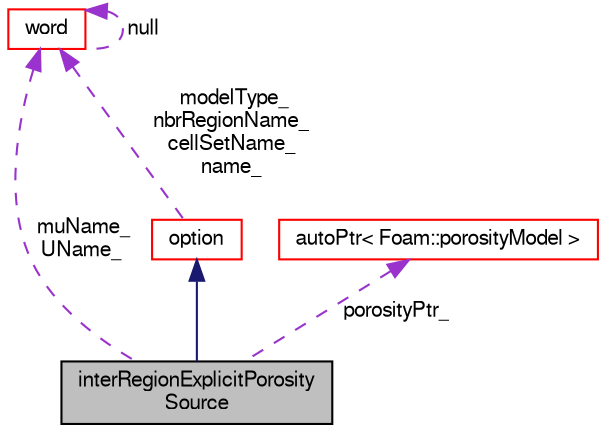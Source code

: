 digraph "interRegionExplicitPorositySource"
{
  bgcolor="transparent";
  edge [fontname="FreeSans",fontsize="10",labelfontname="FreeSans",labelfontsize="10"];
  node [fontname="FreeSans",fontsize="10",shape=record];
  Node2 [label="interRegionExplicitPorosity\lSource",height=0.2,width=0.4,color="black", fillcolor="grey75", style="filled", fontcolor="black"];
  Node3 -> Node2 [dir="back",color="midnightblue",fontsize="10",style="solid",fontname="FreeSans"];
  Node3 [label="option",height=0.2,width=0.4,color="red",URL="$a23446.html",tooltip="Finite volume options abtract base class. Provides a base set of controls, e.g. "];
  Node16 -> Node3 [dir="back",color="darkorchid3",fontsize="10",style="dashed",label=" modelType_\nnbrRegionName_\ncellSetName_\nname_" ,fontname="FreeSans"];
  Node16 [label="word",height=0.2,width=0.4,color="red",URL="$a28258.html",tooltip="A class for handling words, derived from string. "];
  Node16 -> Node16 [dir="back",color="darkorchid3",fontsize="10",style="dashed",label=" null" ,fontname="FreeSans"];
  Node52 -> Node2 [dir="back",color="darkorchid3",fontsize="10",style="dashed",label=" porosityPtr_" ,fontname="FreeSans"];
  Node52 [label="autoPtr\< Foam::porosityModel \>",height=0.2,width=0.4,color="red",URL="$a25958.html"];
  Node16 -> Node2 [dir="back",color="darkorchid3",fontsize="10",style="dashed",label=" muName_\nUName_" ,fontname="FreeSans"];
}

